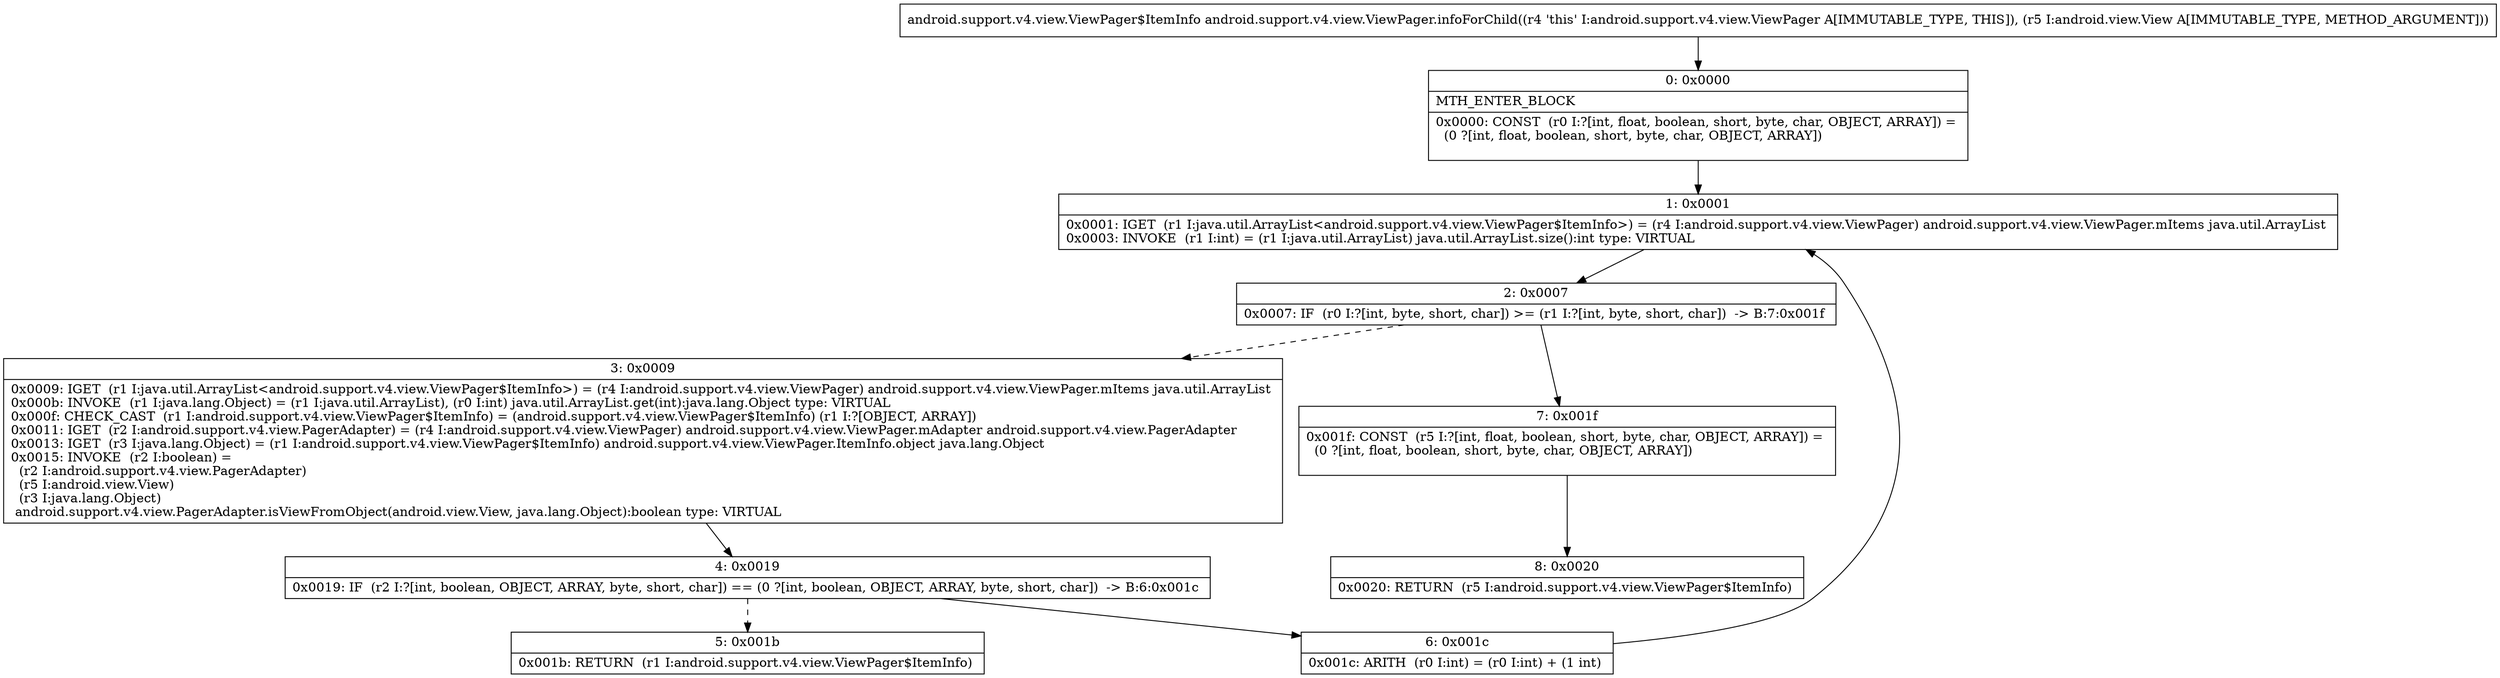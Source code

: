 digraph "CFG forandroid.support.v4.view.ViewPager.infoForChild(Landroid\/view\/View;)Landroid\/support\/v4\/view\/ViewPager$ItemInfo;" {
Node_0 [shape=record,label="{0\:\ 0x0000|MTH_ENTER_BLOCK\l|0x0000: CONST  (r0 I:?[int, float, boolean, short, byte, char, OBJECT, ARRAY]) = \l  (0 ?[int, float, boolean, short, byte, char, OBJECT, ARRAY])\l \l}"];
Node_1 [shape=record,label="{1\:\ 0x0001|0x0001: IGET  (r1 I:java.util.ArrayList\<android.support.v4.view.ViewPager$ItemInfo\>) = (r4 I:android.support.v4.view.ViewPager) android.support.v4.view.ViewPager.mItems java.util.ArrayList \l0x0003: INVOKE  (r1 I:int) = (r1 I:java.util.ArrayList) java.util.ArrayList.size():int type: VIRTUAL \l}"];
Node_2 [shape=record,label="{2\:\ 0x0007|0x0007: IF  (r0 I:?[int, byte, short, char]) \>= (r1 I:?[int, byte, short, char])  \-\> B:7:0x001f \l}"];
Node_3 [shape=record,label="{3\:\ 0x0009|0x0009: IGET  (r1 I:java.util.ArrayList\<android.support.v4.view.ViewPager$ItemInfo\>) = (r4 I:android.support.v4.view.ViewPager) android.support.v4.view.ViewPager.mItems java.util.ArrayList \l0x000b: INVOKE  (r1 I:java.lang.Object) = (r1 I:java.util.ArrayList), (r0 I:int) java.util.ArrayList.get(int):java.lang.Object type: VIRTUAL \l0x000f: CHECK_CAST  (r1 I:android.support.v4.view.ViewPager$ItemInfo) = (android.support.v4.view.ViewPager$ItemInfo) (r1 I:?[OBJECT, ARRAY]) \l0x0011: IGET  (r2 I:android.support.v4.view.PagerAdapter) = (r4 I:android.support.v4.view.ViewPager) android.support.v4.view.ViewPager.mAdapter android.support.v4.view.PagerAdapter \l0x0013: IGET  (r3 I:java.lang.Object) = (r1 I:android.support.v4.view.ViewPager$ItemInfo) android.support.v4.view.ViewPager.ItemInfo.object java.lang.Object \l0x0015: INVOKE  (r2 I:boolean) = \l  (r2 I:android.support.v4.view.PagerAdapter)\l  (r5 I:android.view.View)\l  (r3 I:java.lang.Object)\l android.support.v4.view.PagerAdapter.isViewFromObject(android.view.View, java.lang.Object):boolean type: VIRTUAL \l}"];
Node_4 [shape=record,label="{4\:\ 0x0019|0x0019: IF  (r2 I:?[int, boolean, OBJECT, ARRAY, byte, short, char]) == (0 ?[int, boolean, OBJECT, ARRAY, byte, short, char])  \-\> B:6:0x001c \l}"];
Node_5 [shape=record,label="{5\:\ 0x001b|0x001b: RETURN  (r1 I:android.support.v4.view.ViewPager$ItemInfo) \l}"];
Node_6 [shape=record,label="{6\:\ 0x001c|0x001c: ARITH  (r0 I:int) = (r0 I:int) + (1 int) \l}"];
Node_7 [shape=record,label="{7\:\ 0x001f|0x001f: CONST  (r5 I:?[int, float, boolean, short, byte, char, OBJECT, ARRAY]) = \l  (0 ?[int, float, boolean, short, byte, char, OBJECT, ARRAY])\l \l}"];
Node_8 [shape=record,label="{8\:\ 0x0020|0x0020: RETURN  (r5 I:android.support.v4.view.ViewPager$ItemInfo) \l}"];
MethodNode[shape=record,label="{android.support.v4.view.ViewPager$ItemInfo android.support.v4.view.ViewPager.infoForChild((r4 'this' I:android.support.v4.view.ViewPager A[IMMUTABLE_TYPE, THIS]), (r5 I:android.view.View A[IMMUTABLE_TYPE, METHOD_ARGUMENT])) }"];
MethodNode -> Node_0;
Node_0 -> Node_1;
Node_1 -> Node_2;
Node_2 -> Node_3[style=dashed];
Node_2 -> Node_7;
Node_3 -> Node_4;
Node_4 -> Node_5[style=dashed];
Node_4 -> Node_6;
Node_6 -> Node_1;
Node_7 -> Node_8;
}

